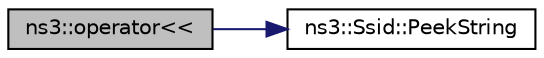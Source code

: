digraph "ns3::operator&lt;&lt;"
{
  edge [fontname="Helvetica",fontsize="10",labelfontname="Helvetica",labelfontsize="10"];
  node [fontname="Helvetica",fontsize="10",shape=record];
  rankdir="LR";
  Node1 [label="ns3::operator\<\<",height=0.2,width=0.4,color="black", fillcolor="grey75", style="filled", fontcolor="black"];
  Node1 -> Node2 [color="midnightblue",fontsize="10",style="solid"];
  Node2 [label="ns3::Ssid::PeekString",height=0.2,width=0.4,color="black", fillcolor="white", style="filled",URL="$db/da2/classns3_1_1Ssid.html#a96f3c247a8ded07dfbf533358efb968d"];
}
